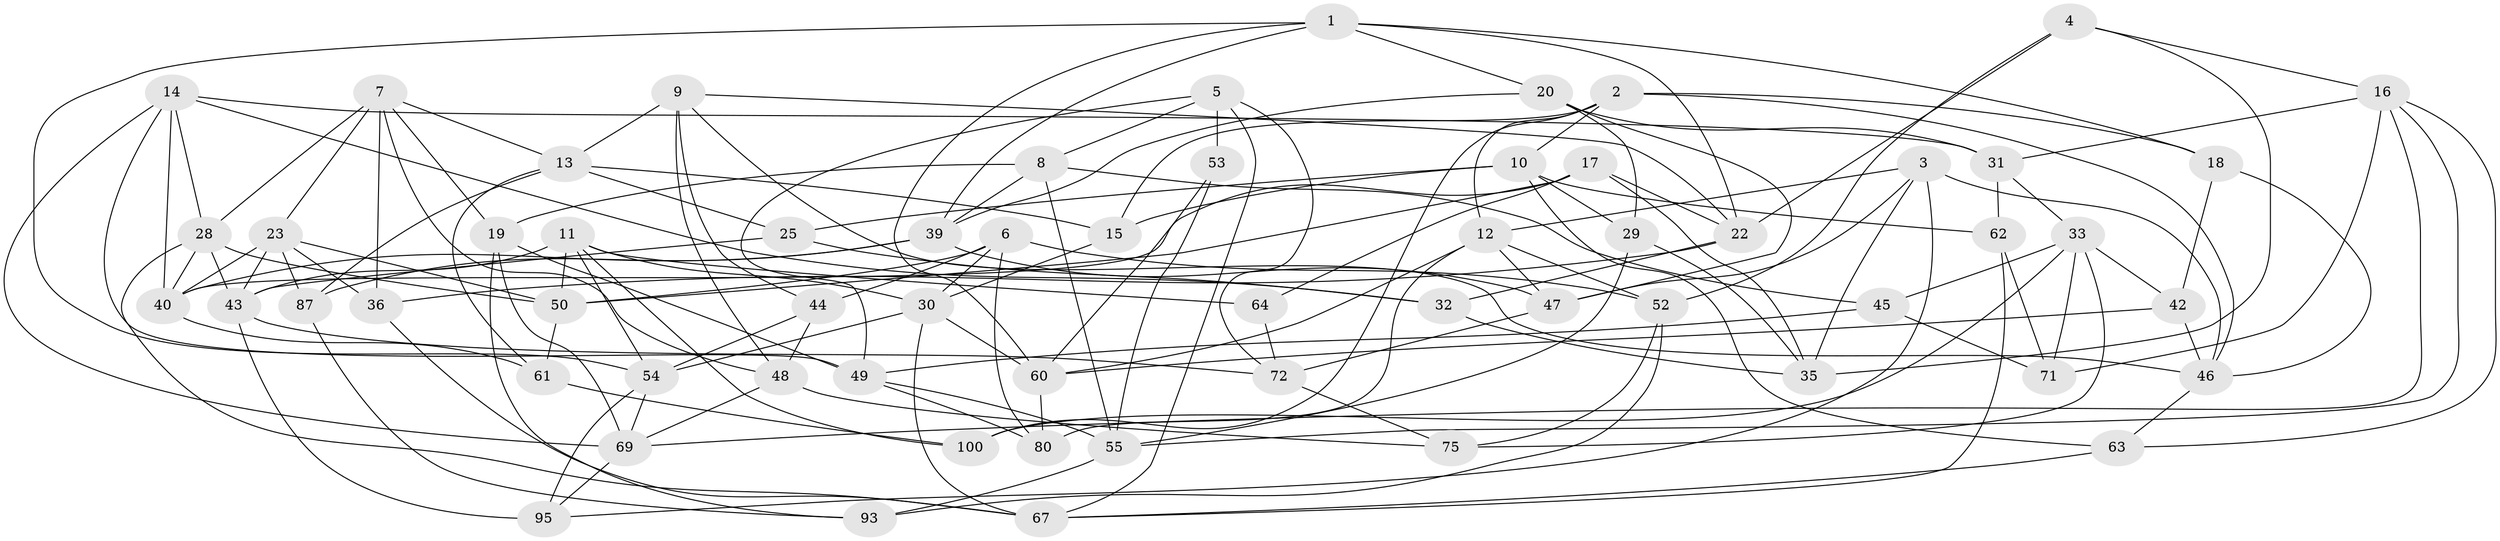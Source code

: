 // original degree distribution, {4: 1.0}
// Generated by graph-tools (version 1.1) at 2025/39/02/21/25 10:39:01]
// undirected, 61 vertices, 153 edges
graph export_dot {
graph [start="1"]
  node [color=gray90,style=filled];
  1 [super="+91"];
  2 [super="+74"];
  3 [super="+90"];
  4;
  5 [super="+34"];
  6 [super="+58"];
  7 [super="+99"];
  8 [super="+21"];
  9 [super="+37"];
  10 [super="+59"];
  11 [super="+70"];
  12 [super="+26"];
  13 [super="+78"];
  14 [super="+24"];
  15;
  16 [super="+77"];
  17 [super="+51"];
  18;
  19 [super="+92"];
  20 [super="+27"];
  22 [super="+76"];
  23 [super="+73"];
  25;
  28 [super="+79"];
  29;
  30 [super="+65"];
  31 [super="+41"];
  32;
  33 [super="+81"];
  35 [super="+38"];
  36;
  39 [super="+86"];
  40 [super="+56"];
  42;
  43 [super="+89"];
  44;
  45;
  46 [super="+85"];
  47 [super="+57"];
  48 [super="+66"];
  49 [super="+83"];
  50 [super="+82"];
  52 [super="+94"];
  53;
  54 [super="+84"];
  55 [super="+98"];
  60 [super="+68"];
  61;
  62;
  63;
  64;
  67 [super="+97"];
  69 [super="+96"];
  71;
  72 [super="+88"];
  75;
  80;
  87;
  93;
  95;
  100;
  1 -- 18;
  1 -- 39;
  1 -- 60;
  1 -- 54;
  1 -- 22;
  1 -- 20;
  2 -- 15;
  2 -- 10;
  2 -- 46;
  2 -- 100;
  2 -- 18;
  2 -- 12;
  3 -- 35 [weight=2];
  3 -- 95;
  3 -- 12;
  3 -- 46;
  3 -- 47;
  4 -- 16;
  4 -- 22;
  4 -- 35;
  4 -- 52;
  5 -- 53 [weight=2];
  5 -- 49;
  5 -- 67;
  5 -- 8;
  5 -- 72;
  6 -- 44;
  6 -- 50;
  6 -- 80;
  6 -- 52 [weight=2];
  6 -- 30;
  7 -- 23;
  7 -- 36;
  7 -- 28;
  7 -- 19;
  7 -- 13;
  7 -- 48;
  8 -- 39;
  8 -- 19 [weight=2];
  8 -- 45;
  8 -- 55;
  9 -- 48 [weight=2];
  9 -- 44;
  9 -- 13;
  9 -- 22;
  9 -- 46;
  10 -- 63;
  10 -- 25;
  10 -- 29;
  10 -- 62;
  10 -- 15;
  11 -- 100;
  11 -- 54;
  11 -- 50;
  11 -- 64;
  11 -- 43;
  11 -- 30;
  12 -- 60;
  12 -- 47;
  12 -- 80;
  12 -- 52;
  13 -- 61;
  13 -- 15;
  13 -- 25;
  13 -- 87;
  14 -- 40;
  14 -- 32;
  14 -- 31;
  14 -- 49;
  14 -- 28;
  14 -- 69;
  15 -- 30;
  16 -- 55;
  16 -- 31;
  16 -- 63;
  16 -- 71;
  16 -- 69;
  17 -- 64 [weight=2];
  17 -- 40;
  17 -- 22;
  17 -- 50;
  17 -- 35;
  18 -- 46;
  18 -- 42;
  19 -- 93;
  19 -- 49;
  19 -- 69;
  20 -- 47;
  20 -- 31 [weight=2];
  20 -- 39;
  20 -- 29;
  22 -- 36;
  22 -- 32;
  23 -- 87;
  23 -- 40;
  23 -- 43;
  23 -- 36;
  23 -- 50;
  25 -- 32;
  25 -- 43;
  28 -- 43;
  28 -- 40;
  28 -- 67;
  28 -- 50;
  29 -- 55;
  29 -- 35;
  30 -- 67;
  30 -- 54;
  30 -- 60;
  31 -- 62;
  31 -- 33;
  32 -- 35;
  33 -- 75;
  33 -- 42;
  33 -- 100;
  33 -- 45;
  33 -- 71;
  36 -- 67;
  39 -- 47;
  39 -- 40;
  39 -- 87;
  40 -- 61;
  42 -- 46;
  42 -- 60;
  43 -- 95;
  43 -- 72;
  44 -- 48;
  44 -- 54;
  45 -- 71;
  45 -- 49;
  46 -- 63;
  47 -- 72 [weight=2];
  48 -- 75;
  48 -- 69;
  49 -- 80;
  49 -- 55;
  50 -- 61;
  52 -- 75;
  52 -- 93;
  53 -- 60;
  53 -- 55;
  54 -- 69;
  54 -- 95;
  55 -- 93;
  60 -- 80;
  61 -- 100;
  62 -- 67;
  62 -- 71;
  63 -- 67;
  64 -- 72;
  69 -- 95;
  72 -- 75;
  87 -- 93;
}
